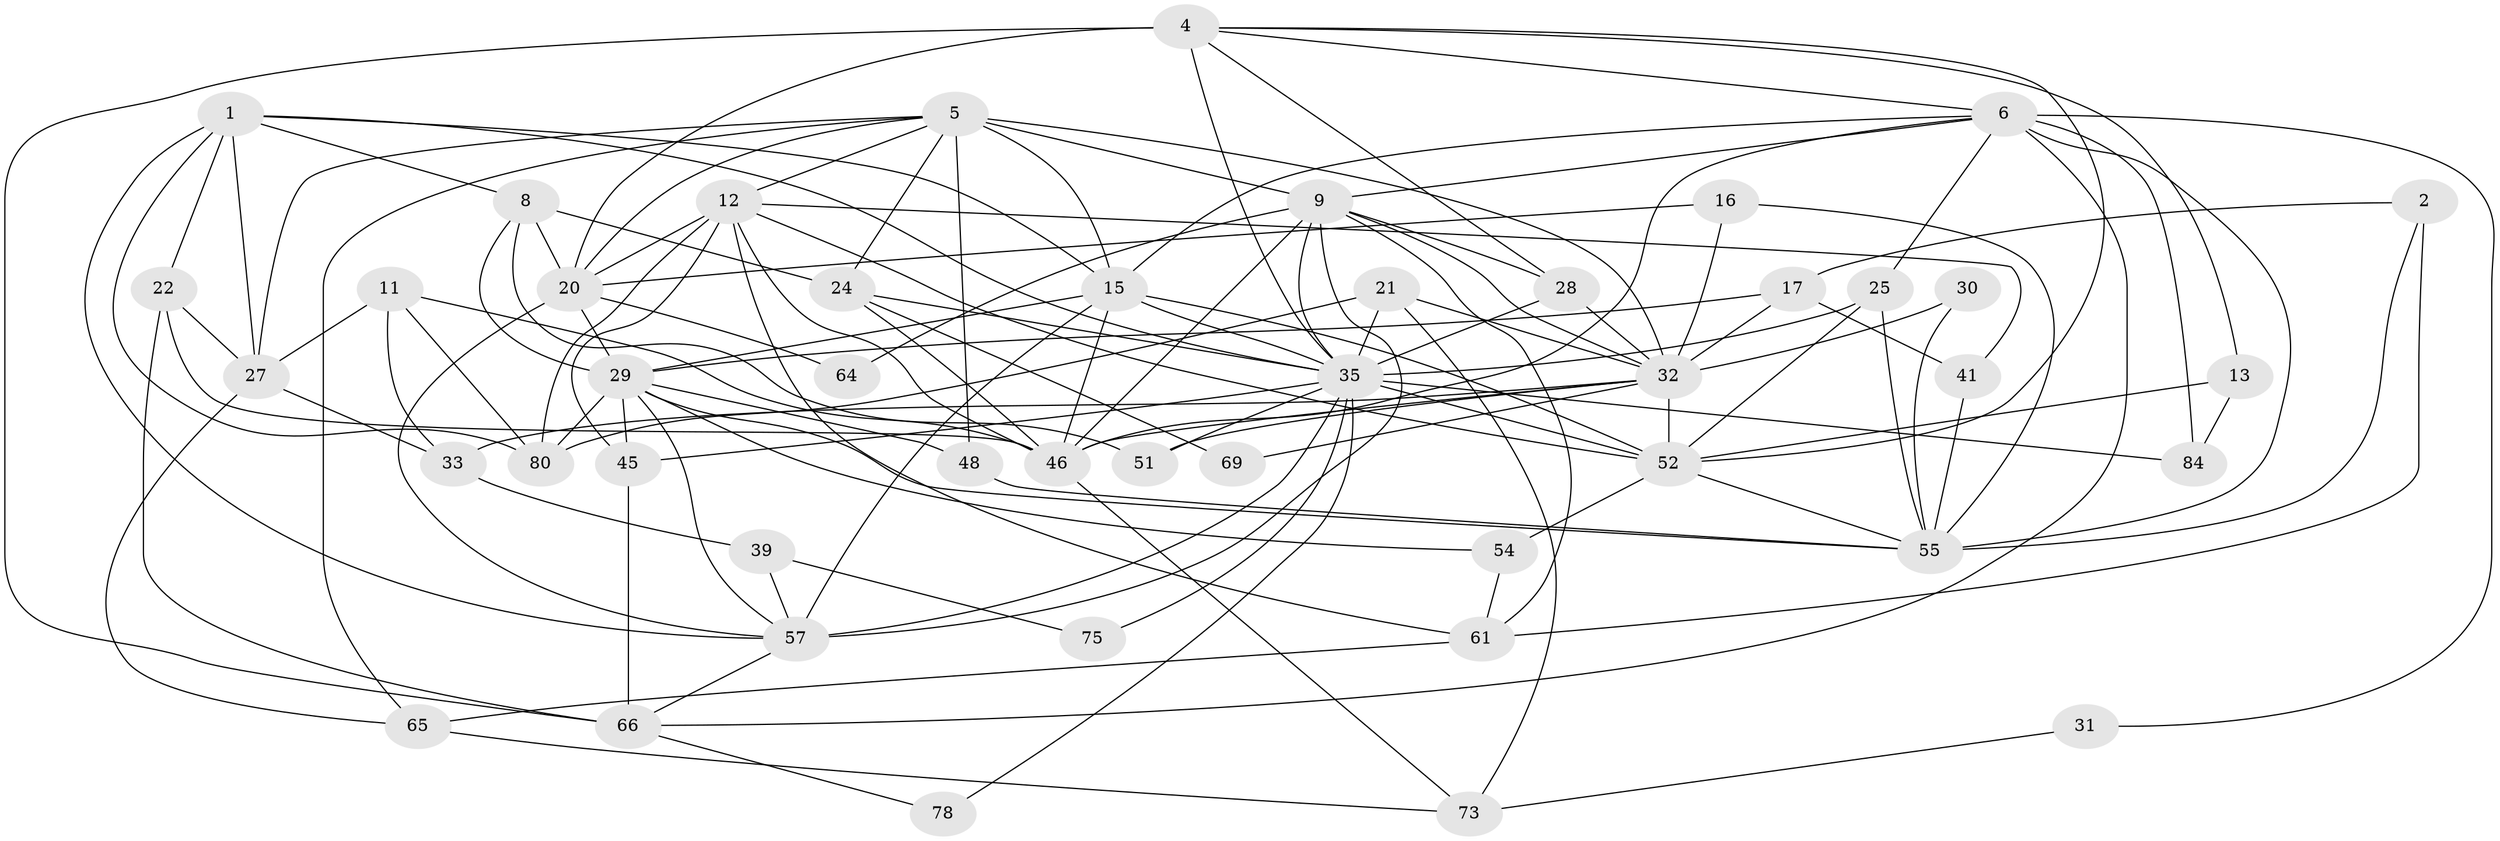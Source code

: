 // original degree distribution, {3: 0.3118279569892473, 2: 0.13978494623655913, 5: 0.1935483870967742, 6: 0.06451612903225806, 4: 0.21505376344086022, 9: 0.010752688172043012, 7: 0.043010752688172046, 8: 0.021505376344086023}
// Generated by graph-tools (version 1.1) at 2025/15/03/09/25 04:15:14]
// undirected, 46 vertices, 124 edges
graph export_dot {
graph [start="1"]
  node [color=gray90,style=filled];
  1 [super="+7+3"];
  2 [super="+93"];
  4 [super="+90+63"];
  5 [super="+49+42"];
  6 [super="+53"];
  8 [super="+10"];
  9 [super="+88+18+86"];
  11 [super="+71"];
  12 [super="+47+14"];
  13;
  15 [super="+19+58"];
  16;
  17 [super="+87"];
  20 [super="+89+34"];
  21 [super="+38+60"];
  22 [super="+92"];
  24 [super="+40"];
  25 [super="+37"];
  27 [super="+50"];
  28;
  29 [super="+68+85+62"];
  30;
  31;
  32 [super="+74"];
  33;
  35 [super="+43+36"];
  39;
  41;
  45;
  46 [super="+72"];
  48;
  51;
  52 [super="+82"];
  54;
  55 [super="+56+81"];
  57 [super="+79"];
  61 [super="+70"];
  64;
  65;
  66;
  69;
  73;
  75;
  78;
  80;
  84;
  1 -- 57;
  1 -- 80;
  1 -- 35;
  1 -- 22;
  1 -- 8;
  1 -- 27;
  1 -- 15;
  2 -- 61;
  2 -- 17;
  2 -- 55;
  4 -- 52;
  4 -- 66 [weight=2];
  4 -- 20 [weight=2];
  4 -- 13;
  4 -- 35;
  4 -- 6;
  4 -- 28;
  5 -- 48;
  5 -- 24;
  5 -- 27;
  5 -- 65;
  5 -- 20;
  5 -- 12;
  5 -- 15;
  5 -- 32;
  5 -- 9;
  6 -- 66;
  6 -- 84;
  6 -- 55 [weight=2];
  6 -- 46;
  6 -- 31;
  6 -- 9;
  6 -- 25;
  6 -- 15;
  8 -- 51;
  8 -- 24 [weight=2];
  8 -- 20;
  8 -- 29;
  9 -- 28;
  9 -- 64;
  9 -- 32;
  9 -- 61 [weight=2];
  9 -- 57;
  9 -- 35;
  9 -- 46 [weight=2];
  11 -- 33;
  11 -- 80;
  11 -- 27;
  11 -- 46;
  12 -- 20 [weight=2];
  12 -- 52;
  12 -- 80;
  12 -- 61;
  12 -- 41;
  12 -- 45;
  12 -- 46;
  13 -- 84;
  13 -- 52;
  15 -- 35;
  15 -- 57;
  15 -- 52 [weight=2];
  15 -- 29;
  15 -- 46;
  16 -- 20;
  16 -- 55;
  16 -- 32;
  17 -- 41;
  17 -- 32;
  17 -- 29;
  20 -- 64;
  20 -- 57;
  20 -- 29 [weight=2];
  21 -- 32;
  21 -- 35;
  21 -- 80;
  21 -- 73;
  22 -- 66;
  22 -- 46;
  22 -- 27;
  24 -- 46;
  24 -- 69;
  24 -- 35;
  25 -- 35;
  25 -- 52;
  25 -- 55;
  27 -- 33;
  27 -- 65;
  28 -- 32;
  28 -- 35;
  29 -- 45;
  29 -- 80;
  29 -- 54;
  29 -- 55;
  29 -- 48;
  29 -- 57;
  30 -- 55;
  30 -- 32;
  31 -- 73;
  32 -- 33 [weight=2];
  32 -- 51;
  32 -- 52;
  32 -- 69 [weight=2];
  32 -- 46;
  33 -- 39;
  35 -- 57 [weight=3];
  35 -- 45;
  35 -- 78;
  35 -- 51;
  35 -- 52;
  35 -- 75;
  35 -- 84;
  39 -- 57;
  39 -- 75;
  41 -- 55;
  45 -- 66;
  46 -- 73;
  48 -- 55;
  52 -- 54;
  52 -- 55;
  54 -- 61;
  57 -- 66;
  61 -- 65;
  65 -- 73;
  66 -- 78;
}
